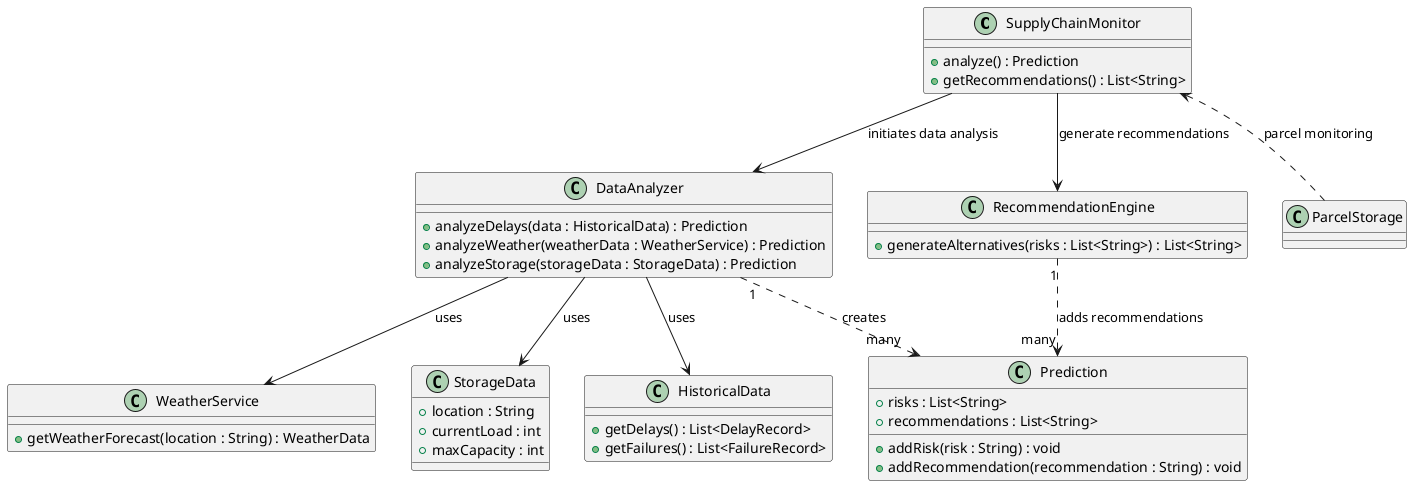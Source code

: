@startuml dev1

class SupplyChainMonitor {
    +analyze() : Prediction
    +getRecommendations() : List<String>
}

class DataAnalyzer {
    +analyzeDelays(data : HistoricalData) : Prediction
    +analyzeWeather(weatherData : WeatherService) : Prediction
    +analyzeStorage(storageData : StorageData) : Prediction
}

class Prediction {
    +risks : List<String>
    +recommendations : List<String>
    +addRisk(risk : String) : void
    +addRecommendation(recommendation : String) : void
}

class WeatherService {
    +getWeatherForecast(location : String) : WeatherData
}

class StorageData {
    +location : String
    +currentLoad : int
    +maxCapacity : int
}

class HistoricalData {
    +getDelays() : List<DelayRecord>
    +getFailures() : List<FailureRecord>
}

class RecommendationEngine {
    +generateAlternatives(risks : List<String>) : List<String>
}


SupplyChainMonitor <.. ParcelStorage : parcel monitoring
SupplyChainMonitor --> DataAnalyzer : initiates data analysis
DataAnalyzer --> HistoricalData : uses
DataAnalyzer --> WeatherService : uses
DataAnalyzer --> StorageData : uses
DataAnalyzer "1" ..> "many" Prediction : creates
SupplyChainMonitor --> RecommendationEngine : generate recommendations
RecommendationEngine "1" ..> "many" Prediction : adds recommendations

@enduml
